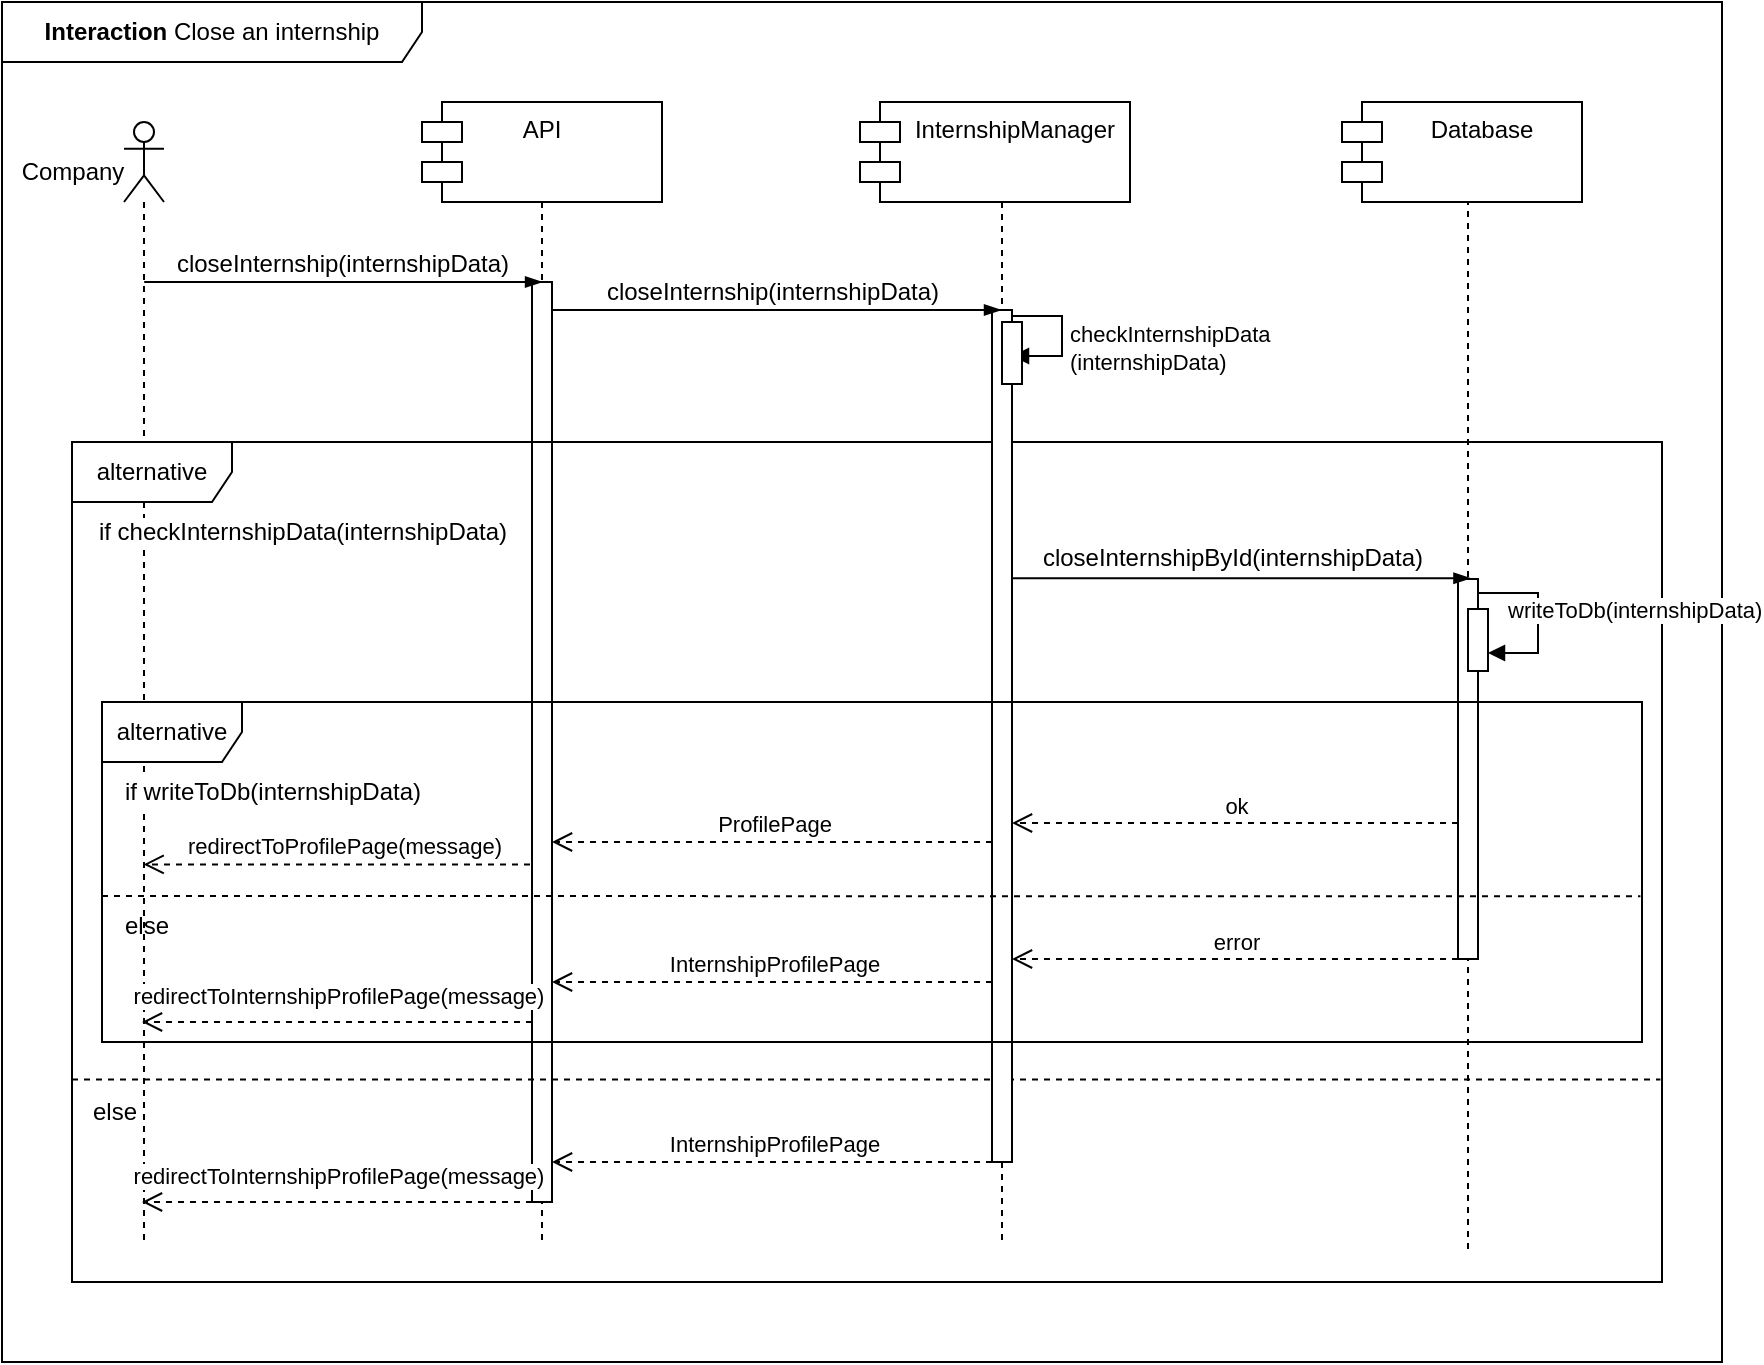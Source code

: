 <mxfile version="26.0.2">
  <diagram name="Page-1" id="2YBvvXClWsGukQMizWep">
    <mxGraphModel dx="1434" dy="1846" grid="1" gridSize="10" guides="1" tooltips="1" connect="1" arrows="1" fold="1" page="1" pageScale="1" pageWidth="850" pageHeight="1100" math="0" shadow="0">
      <root>
        <mxCell id="0" />
        <mxCell id="1" parent="0" />
        <mxCell id="CObYJEAy56xA2G8EUnc1-23" value="redirectToProfilePage(message)" style="html=1;verticalAlign=bottom;endArrow=open;dashed=1;endSize=8;curved=0;rounded=0;exitX=0.5;exitY=0.705;exitDx=0;exitDy=0;exitPerimeter=0;" parent="1" edge="1">
          <mxGeometry x="-0.003" relative="1" as="geometry">
            <mxPoint x="330" y="411.2" as="sourcePoint" />
            <mxPoint x="130.81" y="411.2" as="targetPoint" />
            <mxPoint as="offset" />
          </mxGeometry>
        </mxCell>
        <mxCell id="CObYJEAy56xA2G8EUnc1-1" value="API" style="shape=umlLifeline;perimeter=lifelinePerimeter;whiteSpace=wrap;html=1;container=1;dropTarget=0;collapsible=0;recursiveResize=0;outlineConnect=0;portConstraint=eastwest;newEdgeStyle={&quot;edgeStyle&quot;:&quot;elbowEdgeStyle&quot;,&quot;elbow&quot;:&quot;vertical&quot;,&quot;curved&quot;:0,&quot;rounded&quot;:0};" parent="1" vertex="1">
          <mxGeometry x="280" y="40" width="100" height="560" as="geometry" />
        </mxCell>
        <mxCell id="vXKSp53bt_YOnUHlEbE3-1" value="" style="html=1;points=[[0,0,0,0,5],[0,1,0,0,-5],[1,0,0,0,5],[1,1,0,0,-5]];perimeter=orthogonalPerimeter;outlineConnect=0;targetShapes=umlLifeline;portConstraint=eastwest;newEdgeStyle={&quot;curved&quot;:0,&quot;rounded&quot;:0};" parent="CObYJEAy56xA2G8EUnc1-1" vertex="1">
          <mxGeometry x="45" y="80" width="10" height="460" as="geometry" />
        </mxCell>
        <mxCell id="CObYJEAy56xA2G8EUnc1-6" value="" style="shape=umlLifeline;perimeter=lifelinePerimeter;whiteSpace=wrap;html=1;container=1;dropTarget=0;collapsible=0;recursiveResize=0;outlineConnect=0;portConstraint=eastwest;newEdgeStyle={&quot;curved&quot;:0,&quot;rounded&quot;:0};participant=umlActor;" parent="1" vertex="1">
          <mxGeometry x="121" y="40" width="20" height="560" as="geometry" />
        </mxCell>
        <mxCell id="CObYJEAy56xA2G8EUnc1-7" value="Company" style="text;html=1;align=center;verticalAlign=middle;resizable=0;points=[];autosize=1;strokeColor=none;fillColor=none;" parent="1" vertex="1">
          <mxGeometry x="60" y="50" width="70" height="30" as="geometry" />
        </mxCell>
        <mxCell id="CObYJEAy56xA2G8EUnc1-9" value="closeInternship(internshipData)" style="text;html=1;align=center;verticalAlign=middle;resizable=0;points=[];autosize=1;strokeColor=none;fillColor=none;" parent="1" vertex="1">
          <mxGeometry x="135" y="96" width="190" height="30" as="geometry" />
        </mxCell>
        <mxCell id="CObYJEAy56xA2G8EUnc1-14" value="alternative" style="shape=umlFrame;whiteSpace=wrap;html=1;pointerEvents=0;width=80;height=30;" parent="1" vertex="1">
          <mxGeometry x="95" y="200" width="795" height="420" as="geometry" />
        </mxCell>
        <mxCell id="CObYJEAy56xA2G8EUnc1-15" value="&lt;b&gt;Interaction&lt;/b&gt; Close an internship" style="shape=umlFrame;whiteSpace=wrap;html=1;pointerEvents=0;width=210;height=30;" parent="1" vertex="1">
          <mxGeometry x="60" y="-20" width="860" height="680" as="geometry" />
        </mxCell>
        <mxCell id="CObYJEAy56xA2G8EUnc1-17" value="" style="endArrow=none;dashed=1;html=1;rounded=0;exitX=0;exitY=0.711;exitDx=0;exitDy=0;exitPerimeter=0;entryX=0.999;entryY=0.711;entryDx=0;entryDy=0;entryPerimeter=0;" parent="1" edge="1">
          <mxGeometry width="50" height="50" relative="1" as="geometry">
            <mxPoint x="95" y="518.73" as="sourcePoint" />
            <mxPoint x="889.205" y="518.73" as="targetPoint" />
          </mxGeometry>
        </mxCell>
        <mxCell id="CObYJEAy56xA2G8EUnc1-19" value="else" style="text;html=1;align=center;verticalAlign=middle;resizable=0;points=[];autosize=1;strokeColor=none;fillColor=none;" parent="1" vertex="1">
          <mxGeometry x="91" y="520" width="50" height="30" as="geometry" />
        </mxCell>
        <mxCell id="CObYJEAy56xA2G8EUnc1-20" value="if checkInternshipData(internshipData)" style="text;html=1;align=center;verticalAlign=middle;resizable=0;points=[];autosize=1;strokeColor=none;fillColor=none;labelBackgroundColor=default;" parent="1" vertex="1">
          <mxGeometry x="95" y="230" width="230" height="30" as="geometry" />
        </mxCell>
        <mxCell id="NZ4PiwcvvcB-_aY-qffc-5" value="" style="edgeStyle=elbowEdgeStyle;fontSize=12;html=1;endArrow=blockThin;endFill=1;rounded=0;entryX=0.158;entryY=0.867;entryDx=0;entryDy=0;entryPerimeter=0;" parent="1" edge="1">
          <mxGeometry width="160" relative="1" as="geometry">
            <mxPoint x="131.1" y="120" as="sourcePoint" />
            <mxPoint x="330.02" y="120.01" as="targetPoint" />
            <Array as="points">
              <mxPoint x="160" y="120" />
            </Array>
          </mxGeometry>
        </mxCell>
        <mxCell id="YP4vQDsvqG0cvO2UIJ0I-2" value="S&amp;amp;C" style="shape=umlLifeline;perimeter=lifelinePerimeter;whiteSpace=wrap;html=1;container=1;dropTarget=0;collapsible=0;recursiveResize=0;outlineConnect=0;portConstraint=eastwest;newEdgeStyle={&quot;edgeStyle&quot;:&quot;elbowEdgeStyle&quot;,&quot;elbow&quot;:&quot;vertical&quot;,&quot;curved&quot;:0,&quot;rounded&quot;:0};" parent="1" vertex="1">
          <mxGeometry x="510" y="40" width="100" height="560" as="geometry" />
        </mxCell>
        <mxCell id="YP4vQDsvqG0cvO2UIJ0I-3" value="" style="html=1;points=[[0,0,0,0,5],[0,1,0,0,-5],[1,0,0,0,5],[1,1,0,0,-5]];perimeter=orthogonalPerimeter;outlineConnect=0;targetShapes=umlLifeline;portConstraint=eastwest;newEdgeStyle={&quot;curved&quot;:0,&quot;rounded&quot;:0};" parent="YP4vQDsvqG0cvO2UIJ0I-2" vertex="1">
          <mxGeometry x="45" y="94" width="10" height="426" as="geometry" />
        </mxCell>
        <mxCell id="YP4vQDsvqG0cvO2UIJ0I-4" value="checkInternshipData&lt;div&gt;(internshipData)&lt;/div&gt;" style="html=1;align=left;spacingLeft=2;endArrow=block;rounded=0;edgeStyle=orthogonalEdgeStyle;curved=0;rounded=0;" parent="YP4vQDsvqG0cvO2UIJ0I-2" edge="1">
          <mxGeometry x="0.176" relative="1" as="geometry">
            <mxPoint x="55" y="97" as="sourcePoint" />
            <Array as="points">
              <mxPoint x="80" y="97" />
              <mxPoint x="80" y="117" />
            </Array>
            <mxPoint as="offset" />
            <mxPoint x="55.0" y="117.0" as="targetPoint" />
          </mxGeometry>
        </mxCell>
        <mxCell id="YP4vQDsvqG0cvO2UIJ0I-18" value="" style="html=1;points=[[0,0,0,0,5],[0,1,0,0,-5],[1,0,0,0,5],[1,1,0,0,-5]];perimeter=orthogonalPerimeter;outlineConnect=0;targetShapes=umlLifeline;portConstraint=eastwest;newEdgeStyle={&quot;curved&quot;:0,&quot;rounded&quot;:0};" parent="YP4vQDsvqG0cvO2UIJ0I-2" vertex="1">
          <mxGeometry x="50" y="100" width="10" height="31" as="geometry" />
        </mxCell>
        <mxCell id="YP4vQDsvqG0cvO2UIJ0I-6" value="S&amp;amp;C" style="shape=umlLifeline;perimeter=lifelinePerimeter;whiteSpace=wrap;html=1;container=1;dropTarget=0;collapsible=0;recursiveResize=0;outlineConnect=0;portConstraint=eastwest;newEdgeStyle={&quot;edgeStyle&quot;:&quot;elbowEdgeStyle&quot;,&quot;elbow&quot;:&quot;vertical&quot;,&quot;curved&quot;:0,&quot;rounded&quot;:0};" parent="1" vertex="1">
          <mxGeometry x="743" y="38.5" width="100" height="565" as="geometry" />
        </mxCell>
        <mxCell id="YP4vQDsvqG0cvO2UIJ0I-7" value="" style="html=1;points=[[0,0,0,0,5],[0,1,0,0,-5],[1,0,0,0,5],[1,1,0,0,-5]];perimeter=orthogonalPerimeter;outlineConnect=0;targetShapes=umlLifeline;portConstraint=eastwest;newEdgeStyle={&quot;curved&quot;:0,&quot;rounded&quot;:0};" parent="YP4vQDsvqG0cvO2UIJ0I-6" vertex="1">
          <mxGeometry x="45" y="230" width="10" height="190" as="geometry" />
        </mxCell>
        <mxCell id="CObYJEAy56xA2G8EUnc1-21" value="" style="html=1;points=[[0,0,0,0,5],[0,1,0,0,-5],[1,0,0,0,5],[1,1,0,0,-5]];perimeter=orthogonalPerimeter;outlineConnect=0;targetShapes=umlLifeline;portConstraint=eastwest;newEdgeStyle={&quot;curved&quot;:0,&quot;rounded&quot;:0};direction=west;" parent="YP4vQDsvqG0cvO2UIJ0I-6" vertex="1">
          <mxGeometry x="50" y="245" width="10" height="31" as="geometry" />
        </mxCell>
        <mxCell id="CObYJEAy56xA2G8EUnc1-22" value="writeToDb(internshipData)" style="html=1;align=left;spacingLeft=2;endArrow=block;rounded=0;edgeStyle=orthogonalEdgeStyle;curved=0;rounded=0;" parent="YP4vQDsvqG0cvO2UIJ0I-6" edge="1">
          <mxGeometry x="-0.741" y="-8" relative="1" as="geometry">
            <mxPoint x="55" y="237" as="sourcePoint" />
            <Array as="points">
              <mxPoint x="85" y="267" />
            </Array>
            <mxPoint x="60" y="267.0" as="targetPoint" />
            <mxPoint as="offset" />
          </mxGeometry>
        </mxCell>
        <mxCell id="YP4vQDsvqG0cvO2UIJ0I-10" value="&lt;div style=&quot;padding-top: 0px; padding-right: 20px;&quot; align=&quot;center&quot;&gt;API&lt;/div&gt;" style="shape=module;align=center;spacingLeft=20;align=center;verticalAlign=top;whiteSpace=wrap;html=1;" parent="1" vertex="1">
          <mxGeometry x="270" y="30" width="120" height="50" as="geometry" />
        </mxCell>
        <mxCell id="YP4vQDsvqG0cvO2UIJ0I-11" value="InternshipManager" style="shape=module;align=left;spacingLeft=20;align=center;verticalAlign=top;whiteSpace=wrap;html=1;" parent="1" vertex="1">
          <mxGeometry x="489" y="30" width="135" height="50" as="geometry" />
        </mxCell>
        <mxCell id="YP4vQDsvqG0cvO2UIJ0I-12" value="" style="edgeStyle=elbowEdgeStyle;fontSize=12;html=1;endArrow=blockThin;endFill=1;rounded=0;" parent="1" edge="1">
          <mxGeometry width="160" relative="1" as="geometry">
            <mxPoint x="335" y="134" as="sourcePoint" />
            <mxPoint x="559.5" y="134" as="targetPoint" />
            <Array as="points">
              <mxPoint x="489" y="134" />
            </Array>
          </mxGeometry>
        </mxCell>
        <mxCell id="YP4vQDsvqG0cvO2UIJ0I-13" value="" style="edgeStyle=elbowEdgeStyle;fontSize=12;html=1;endArrow=blockThin;endFill=1;rounded=0;" parent="1" source="YP4vQDsvqG0cvO2UIJ0I-3" edge="1">
          <mxGeometry width="160" relative="1" as="geometry">
            <mxPoint x="640.0" y="268" as="sourcePoint" />
            <mxPoint x="794.22" y="268.13" as="targetPoint" />
            <Array as="points">
              <mxPoint x="784.22" y="268.13" />
            </Array>
          </mxGeometry>
        </mxCell>
        <mxCell id="YP4vQDsvqG0cvO2UIJ0I-14" value="Database" style="shape=module;align=left;spacingLeft=20;align=center;verticalAlign=top;whiteSpace=wrap;html=1;" parent="1" vertex="1">
          <mxGeometry x="730" y="30" width="120" height="50" as="geometry" />
        </mxCell>
        <mxCell id="YP4vQDsvqG0cvO2UIJ0I-23" value="closeInternshipById(internshipData)" style="text;html=1;align=center;verticalAlign=middle;resizable=0;points=[];autosize=1;strokeColor=none;fillColor=none;" parent="1" vertex="1">
          <mxGeometry x="565" y="243" width="220" height="30" as="geometry" />
        </mxCell>
        <mxCell id="YP4vQDsvqG0cvO2UIJ0I-25" value="ok" style="html=1;verticalAlign=bottom;endArrow=open;dashed=1;endSize=8;curved=0;rounded=0;" parent="1" edge="1">
          <mxGeometry x="-0.003" relative="1" as="geometry">
            <mxPoint x="788" y="390.5" as="sourcePoint" />
            <mxPoint x="565" y="390.5" as="targetPoint" />
            <mxPoint as="offset" />
          </mxGeometry>
        </mxCell>
        <mxCell id="YP4vQDsvqG0cvO2UIJ0I-26" value="ProfilePage" style="html=1;verticalAlign=bottom;endArrow=open;dashed=1;endSize=8;curved=0;rounded=0;" parent="1" edge="1">
          <mxGeometry x="-0.003" relative="1" as="geometry">
            <mxPoint x="555" y="400" as="sourcePoint" />
            <mxPoint x="335" y="400" as="targetPoint" />
            <mxPoint as="offset" />
          </mxGeometry>
        </mxCell>
        <mxCell id="YP4vQDsvqG0cvO2UIJ0I-27" value="InternshipProfilePage" style="html=1;verticalAlign=bottom;endArrow=open;dashed=1;endSize=8;curved=0;rounded=0;" parent="1" edge="1">
          <mxGeometry x="-0.004" relative="1" as="geometry">
            <mxPoint x="555.0" y="470" as="sourcePoint" />
            <mxPoint x="335" y="470" as="targetPoint" />
            <mxPoint as="offset" />
          </mxGeometry>
        </mxCell>
        <mxCell id="YP4vQDsvqG0cvO2UIJ0I-28" value="error" style="html=1;verticalAlign=bottom;endArrow=open;dashed=1;endSize=8;curved=0;rounded=0;" parent="1" edge="1">
          <mxGeometry x="-0.003" relative="1" as="geometry">
            <mxPoint x="788" y="458.5" as="sourcePoint" />
            <mxPoint x="565" y="458.5" as="targetPoint" />
            <mxPoint as="offset" />
          </mxGeometry>
        </mxCell>
        <mxCell id="HYI0iJHY5qo_N9zJbSM3-1" value="closeInternship(internshipData)" style="text;html=1;align=center;verticalAlign=middle;resizable=0;points=[];autosize=1;strokeColor=none;fillColor=none;" parent="1" vertex="1">
          <mxGeometry x="350" y="110" width="190" height="30" as="geometry" />
        </mxCell>
        <mxCell id="HYI0iJHY5qo_N9zJbSM3-3" value="alternative" style="shape=umlFrame;whiteSpace=wrap;html=1;pointerEvents=0;width=70;height=30;" parent="1" vertex="1">
          <mxGeometry x="110" y="330" width="770" height="170" as="geometry" />
        </mxCell>
        <mxCell id="HYI0iJHY5qo_N9zJbSM3-4" value="if writeToDb(internshipData)" style="text;html=1;align=center;verticalAlign=middle;resizable=0;points=[];autosize=1;strokeColor=none;fillColor=none;labelBackgroundColor=default;" parent="1" vertex="1">
          <mxGeometry x="110" y="360" width="170" height="30" as="geometry" />
        </mxCell>
        <mxCell id="HYI0iJHY5qo_N9zJbSM3-5" value="" style="endArrow=none;dashed=1;html=1;rounded=0;exitX=0.014;exitY=0.49;exitDx=0;exitDy=0;exitPerimeter=0;entryX=0.999;entryY=0.751;entryDx=0;entryDy=0;entryPerimeter=0;" parent="1" edge="1">
          <mxGeometry width="50" height="50" relative="1" as="geometry">
            <mxPoint x="110.0" y="427" as="sourcePoint" />
            <mxPoint x="879.23" y="427.16" as="targetPoint" />
          </mxGeometry>
        </mxCell>
        <mxCell id="HYI0iJHY5qo_N9zJbSM3-6" value="else" style="text;html=1;align=center;verticalAlign=middle;resizable=0;points=[];autosize=1;strokeColor=none;fillColor=none;" parent="1" vertex="1">
          <mxGeometry x="107" y="427" width="50" height="30" as="geometry" />
        </mxCell>
        <mxCell id="HYI0iJHY5qo_N9zJbSM3-7" value="redirectToInternshipProfilePage(message)" style="html=1;verticalAlign=bottom;endArrow=open;dashed=1;endSize=8;curved=0;rounded=0;" parent="1" source="vXKSp53bt_YOnUHlEbE3-1" edge="1">
          <mxGeometry y="-4" relative="1" as="geometry">
            <mxPoint x="309.5" y="490.0" as="sourcePoint" />
            <mxPoint x="130" y="490.0" as="targetPoint" />
            <mxPoint as="offset" />
          </mxGeometry>
        </mxCell>
        <mxCell id="HYI0iJHY5qo_N9zJbSM3-9" value="InternshipProfilePage" style="html=1;verticalAlign=bottom;endArrow=open;dashed=1;endSize=8;curved=0;rounded=0;" parent="1" edge="1">
          <mxGeometry x="-0.004" relative="1" as="geometry">
            <mxPoint x="555.0" y="560" as="sourcePoint" />
            <mxPoint x="335" y="560" as="targetPoint" />
            <mxPoint as="offset" />
          </mxGeometry>
        </mxCell>
        <mxCell id="HYI0iJHY5qo_N9zJbSM3-10" value="redirectToInternshipProfilePage(message)" style="html=1;verticalAlign=bottom;endArrow=open;dashed=1;endSize=8;curved=0;rounded=0;" parent="1" edge="1">
          <mxGeometry y="-4" relative="1" as="geometry">
            <mxPoint x="325" y="580" as="sourcePoint" />
            <mxPoint x="130" y="580" as="targetPoint" />
            <mxPoint as="offset" />
          </mxGeometry>
        </mxCell>
      </root>
    </mxGraphModel>
  </diagram>
</mxfile>
